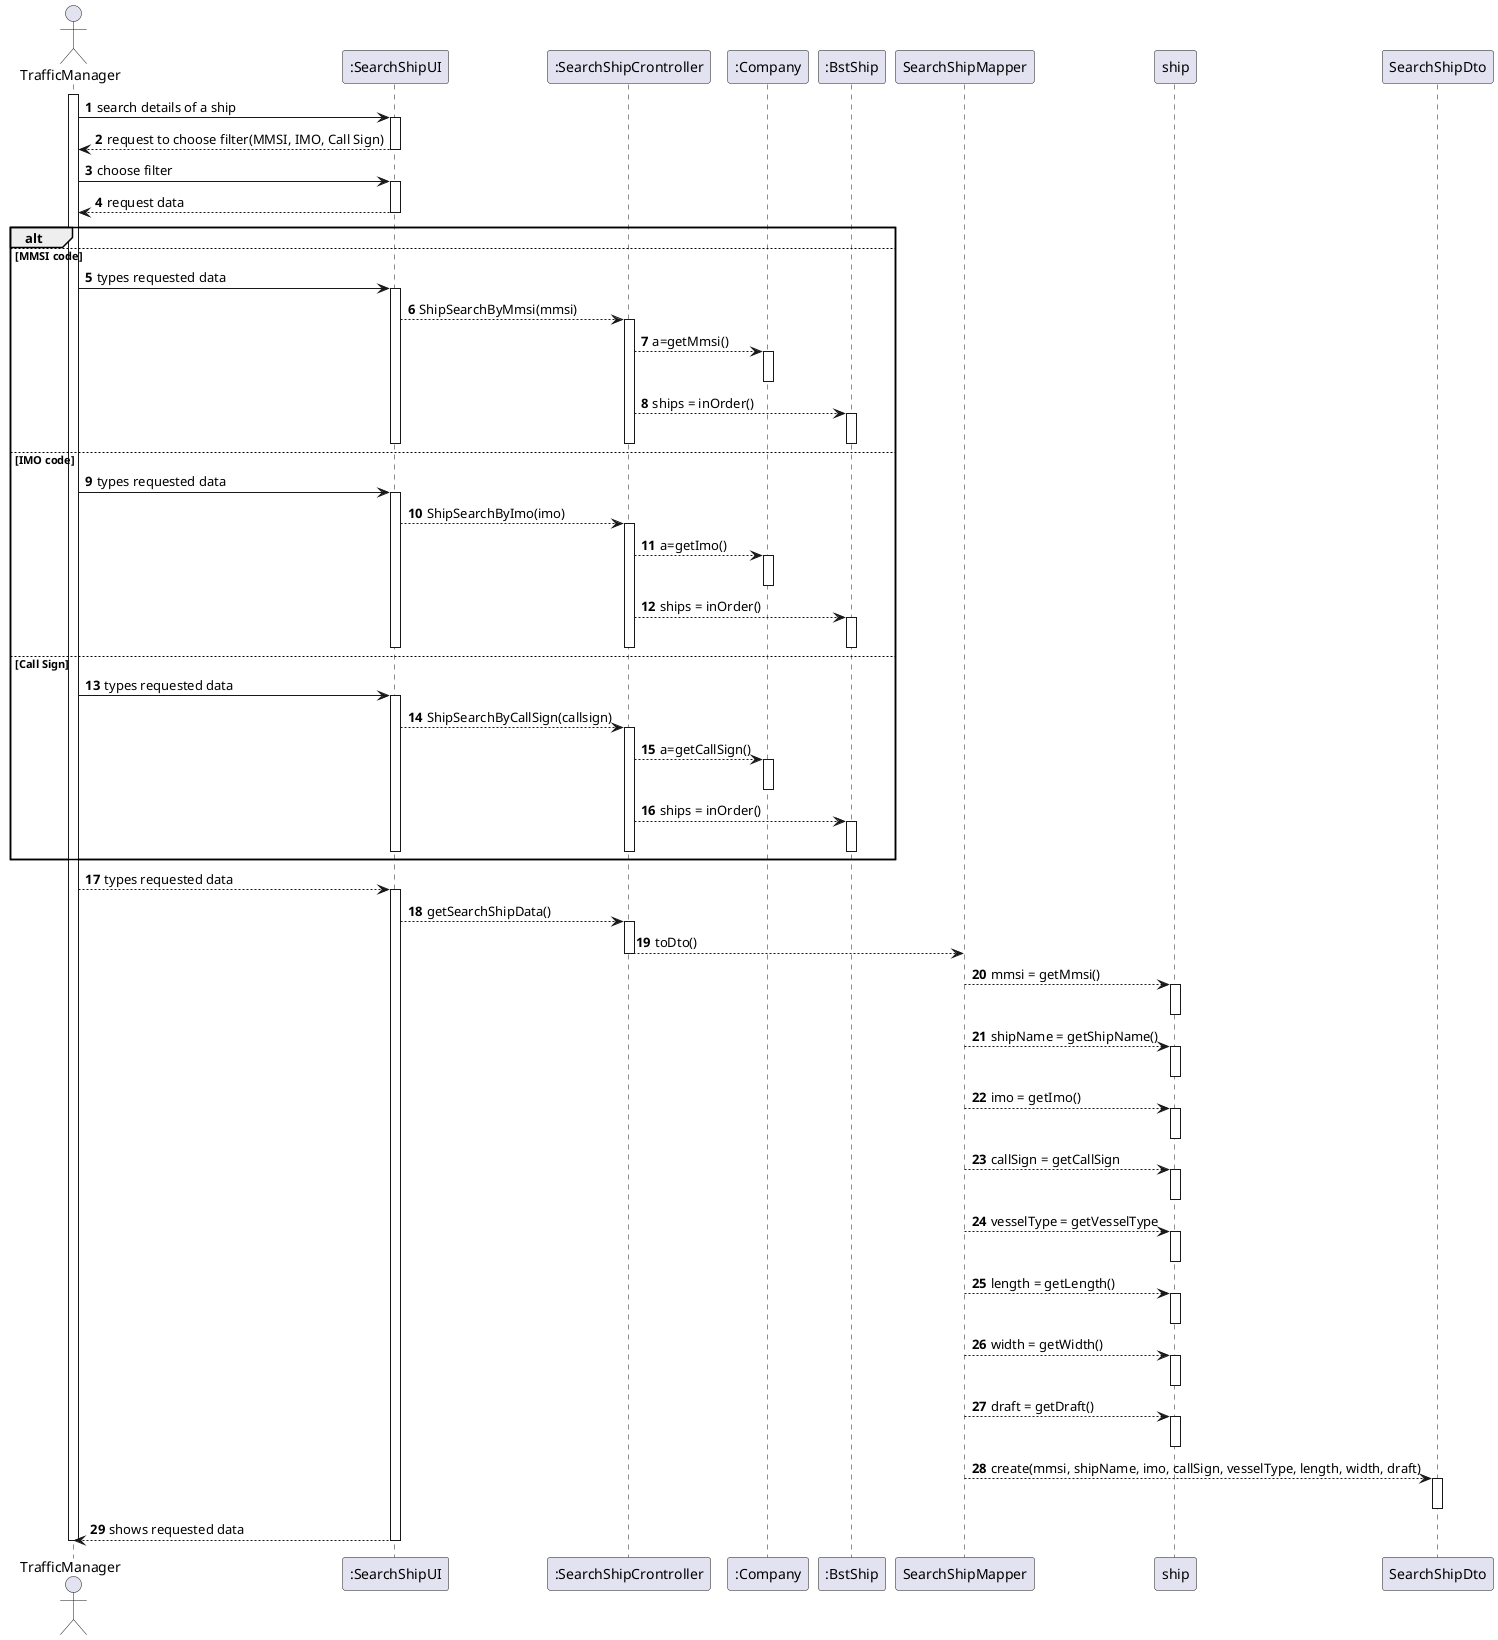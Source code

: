 @startuml
actor TrafficManager as Adm
participant ":SearchShipUI" as System
participant ":SearchShipCrontroller" as SSC
participant ":Company" as c
participant ":BstShip" as bst
participant "SearchShipMapper" as mp
participant "ship" as ship
participant "SearchShipDto" as dto

autonumber

activate Adm

Adm -> System: search details of a ship

activate System

System --> Adm: request to choose filter(MMSI, IMO, Call Sign)

deactivate System

Adm -> System: choose filter

activate System

System --> Adm: request data

deactivate System



alt

else MMSI code

Adm -> System: types requested data

activate System

System-->SSC: ShipSearchByMmsi(mmsi)

activate SSC

SSC-->c: a=getMmsi()

activate c

deactivate c

SSC-->bst: ships = inOrder()

activate bst

deactivate bst

deactivate System

deactivate SSC



else IMO code

Adm -> System: types requested data

activate System

System-->SSC: ShipSearchByImo(imo)

activate SSC

SSC-->c: a=getImo()

activate c

deactivate c

SSC-->bst: ships = inOrder()

activate bst

deactivate bst

deactivate System

deactivate SSC



else Call Sign

Adm -> System: types requested data

activate System

System-->SSC: ShipSearchByCallSign(callsign)

activate SSC

SSC-->c: a=getCallSign()

activate c

deactivate c

SSC-->bst: ships = inOrder()

activate bst

deactivate bst

deactivate System

deactivate SSC

end



Adm --> System: types requested data

activate System

System-->SSC: getSearchShipData()

activate SSC

SSC-->mp: toDto()

deactivate SSC

mp-->ship: mmsi = getMmsi()

activate ship

deactivate ship

mp-->ship: shipName = getShipName()

activate ship

deactivate ship

mp-->ship: imo = getImo()

activate ship

deactivate ship

mp-->ship: callSign = getCallSign

activate ship

deactivate ship

mp-->ship: vesselType = getVesselType

activate ship

deactivate ship

mp-->ship: length = getLength()

activate ship

deactivate ship

mp-->ship: width = getWidth()

activate ship

deactivate ship

mp-->ship: draft = getDraft()

activate ship

deactivate ship

mp-->dto: create(mmsi, shipName, imo, callSign, vesselType, length, width, draft)

activate dto

deactivate dto

deactivate c

System-->Adm: shows requested data

deactivate System

deactivate Adm
@enduml